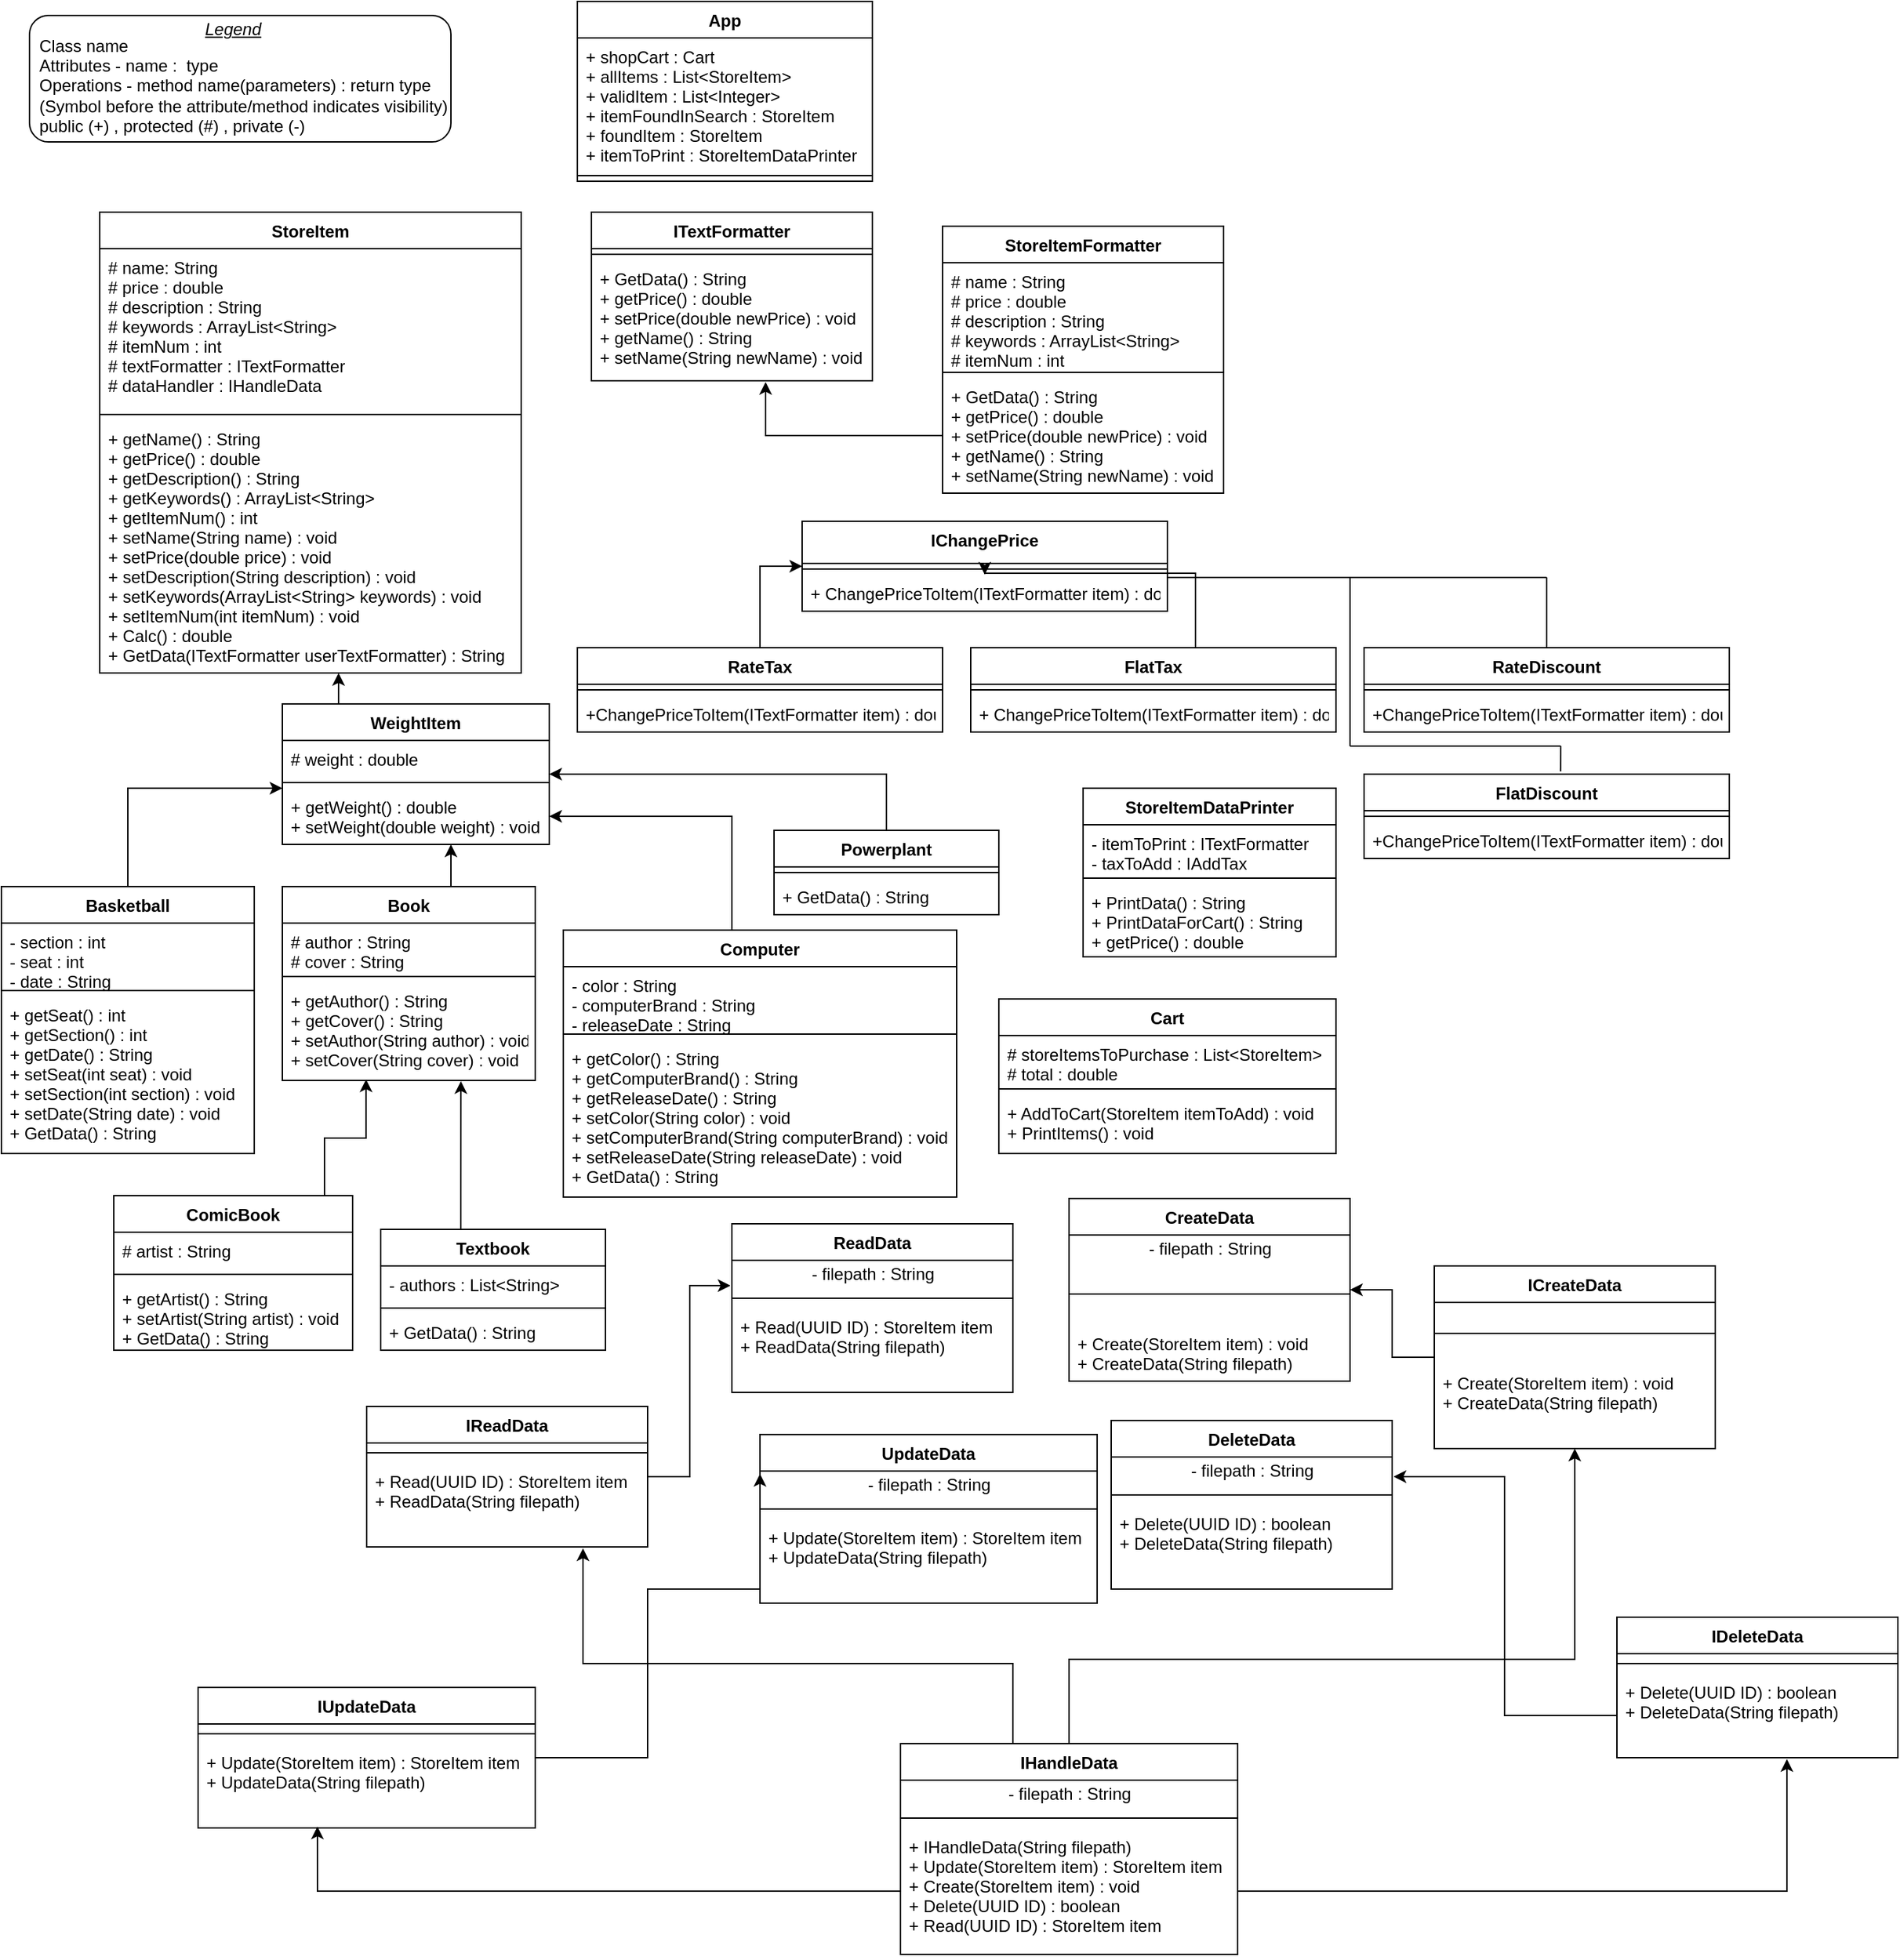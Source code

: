 <mxfile>
    <diagram id="C5RBs43oDa-KdzZeNtuy" name="Page-1">
        <mxGraphModel dx="546" dy="357" grid="1" gridSize="10" guides="1" tooltips="1" connect="1" arrows="1" fold="1" page="1" pageScale="1" pageWidth="1500" pageHeight="1500" math="0" shadow="0">
            <root>
                <mxCell id="WIyWlLk6GJQsqaUBKTNV-0"/>
                <mxCell id="WIyWlLk6GJQsqaUBKTNV-1" parent="WIyWlLk6GJQsqaUBKTNV-0"/>
                <mxCell id="McWUHRjocxMPljA4yQ9H-2" value="StoreItem" style="swimlane;fontStyle=1;align=center;verticalAlign=top;childLayout=stackLayout;horizontal=1;startSize=26;horizontalStack=0;resizeParent=1;resizeParentMax=0;resizeLast=0;collapsible=1;marginBottom=0;" parent="WIyWlLk6GJQsqaUBKTNV-1" vertex="1">
                    <mxGeometry x="80" y="160" width="300" height="328" as="geometry"/>
                </mxCell>
                <mxCell id="McWUHRjocxMPljA4yQ9H-3" value="# name: String&#10;# price : double&#10;# description : String&#10;# keywords : ArrayList&lt;String&gt;&#10;# itemNum : int&#10;# textFormatter : ITextFormatter&#10;# dataHandler : IHandleData&#10;" style="text;strokeColor=none;fillColor=none;align=left;verticalAlign=top;spacingLeft=4;spacingRight=4;overflow=hidden;rotatable=0;points=[[0,0.5],[1,0.5]];portConstraint=eastwest;" parent="McWUHRjocxMPljA4yQ9H-2" vertex="1">
                    <mxGeometry y="26" width="300" height="114" as="geometry"/>
                </mxCell>
                <mxCell id="McWUHRjocxMPljA4yQ9H-4" value="" style="line;strokeWidth=1;fillColor=none;align=left;verticalAlign=middle;spacingTop=-1;spacingLeft=3;spacingRight=3;rotatable=0;labelPosition=right;points=[];portConstraint=eastwest;" parent="McWUHRjocxMPljA4yQ9H-2" vertex="1">
                    <mxGeometry y="140" width="300" height="8" as="geometry"/>
                </mxCell>
                <mxCell id="McWUHRjocxMPljA4yQ9H-5" value="+ getName() : String&#10;+ getPrice() : double&#10;+ getDescription() : String&#10;+ getKeywords() : ArrayList&lt;String&gt;&#10;+ getItemNum() : int&#10;+ setName(String name) : void&#10;+ setPrice(double price) : void&#10;+ setDescription(String description) : void&#10;+ setKeywords(ArrayList&lt;String&gt; keywords) : void&#10;+ setItemNum(int itemNum) : void&#10;+ Calc() : double&#10;+ GetData(ITextFormatter userTextFormatter) : String" style="text;strokeColor=none;fillColor=none;align=left;verticalAlign=top;spacingLeft=4;spacingRight=4;overflow=hidden;rotatable=0;points=[[0,0.5],[1,0.5]];portConstraint=eastwest;" parent="McWUHRjocxMPljA4yQ9H-2" vertex="1">
                    <mxGeometry y="148" width="300" height="180" as="geometry"/>
                </mxCell>
                <mxCell id="McWUHRjocxMPljA4yQ9H-38" value="" style="edgeStyle=orthogonalEdgeStyle;rounded=0;orthogonalLoop=1;jettySize=auto;html=1;" parent="WIyWlLk6GJQsqaUBKTNV-1" source="McWUHRjocxMPljA4yQ9H-8" target="McWUHRjocxMPljA4yQ9H-33" edge="1">
                    <mxGeometry relative="1" as="geometry">
                        <Array as="points">
                            <mxPoint x="100" y="570"/>
                        </Array>
                    </mxGeometry>
                </mxCell>
                <mxCell id="McWUHRjocxMPljA4yQ9H-8" value="Basketball" style="swimlane;fontStyle=1;align=center;verticalAlign=top;childLayout=stackLayout;horizontal=1;startSize=26;horizontalStack=0;resizeParent=1;resizeParentMax=0;resizeLast=0;collapsible=1;marginBottom=0;" parent="WIyWlLk6GJQsqaUBKTNV-1" vertex="1">
                    <mxGeometry x="10" y="640" width="180" height="190" as="geometry"/>
                </mxCell>
                <mxCell id="McWUHRjocxMPljA4yQ9H-9" value="- section : int&#10;- seat : int&#10;- date : String" style="text;strokeColor=none;fillColor=none;align=left;verticalAlign=top;spacingLeft=4;spacingRight=4;overflow=hidden;rotatable=0;points=[[0,0.5],[1,0.5]];portConstraint=eastwest;" parent="McWUHRjocxMPljA4yQ9H-8" vertex="1">
                    <mxGeometry y="26" width="180" height="44" as="geometry"/>
                </mxCell>
                <mxCell id="McWUHRjocxMPljA4yQ9H-10" value="" style="line;strokeWidth=1;fillColor=none;align=left;verticalAlign=middle;spacingTop=-1;spacingLeft=3;spacingRight=3;rotatable=0;labelPosition=right;points=[];portConstraint=eastwest;" parent="McWUHRjocxMPljA4yQ9H-8" vertex="1">
                    <mxGeometry y="70" width="180" height="8" as="geometry"/>
                </mxCell>
                <mxCell id="McWUHRjocxMPljA4yQ9H-11" value="+ getSeat() : int&#10;+ getSection() : int&#10;+ getDate() : String&#10;+ setSeat(int seat) : void&#10;+ setSection(int section) : void&#10;+ setDate(String date) : void&#10;+ GetData() : String " style="text;strokeColor=none;fillColor=none;align=left;verticalAlign=top;spacingLeft=4;spacingRight=4;overflow=hidden;rotatable=0;points=[[0,0.5],[1,0.5]];portConstraint=eastwest;" parent="McWUHRjocxMPljA4yQ9H-8" vertex="1">
                    <mxGeometry y="78" width="180" height="112" as="geometry"/>
                </mxCell>
                <mxCell id="McWUHRjocxMPljA4yQ9H-39" value="" style="edgeStyle=orthogonalEdgeStyle;rounded=0;orthogonalLoop=1;jettySize=auto;html=1;" parent="WIyWlLk6GJQsqaUBKTNV-1" source="McWUHRjocxMPljA4yQ9H-13" target="McWUHRjocxMPljA4yQ9H-33" edge="1">
                    <mxGeometry relative="1" as="geometry">
                        <Array as="points">
                            <mxPoint x="330" y="630"/>
                            <mxPoint x="330" y="630"/>
                        </Array>
                    </mxGeometry>
                </mxCell>
                <mxCell id="McWUHRjocxMPljA4yQ9H-13" value="Book" style="swimlane;fontStyle=1;align=center;verticalAlign=top;childLayout=stackLayout;horizontal=1;startSize=26;horizontalStack=0;resizeParent=1;resizeParentMax=0;resizeLast=0;collapsible=1;marginBottom=0;" parent="WIyWlLk6GJQsqaUBKTNV-1" vertex="1">
                    <mxGeometry x="210" y="640" width="180" height="138" as="geometry"/>
                </mxCell>
                <mxCell id="McWUHRjocxMPljA4yQ9H-14" value="# author : String&#10;# cover : String&#10;" style="text;strokeColor=none;fillColor=none;align=left;verticalAlign=top;spacingLeft=4;spacingRight=4;overflow=hidden;rotatable=0;points=[[0,0.5],[1,0.5]];portConstraint=eastwest;" parent="McWUHRjocxMPljA4yQ9H-13" vertex="1">
                    <mxGeometry y="26" width="180" height="34" as="geometry"/>
                </mxCell>
                <mxCell id="McWUHRjocxMPljA4yQ9H-15" value="" style="line;strokeWidth=1;fillColor=none;align=left;verticalAlign=middle;spacingTop=-1;spacingLeft=3;spacingRight=3;rotatable=0;labelPosition=right;points=[];portConstraint=eastwest;" parent="McWUHRjocxMPljA4yQ9H-13" vertex="1">
                    <mxGeometry y="60" width="180" height="8" as="geometry"/>
                </mxCell>
                <mxCell id="McWUHRjocxMPljA4yQ9H-16" value="+ getAuthor() : String&#10;+ getCover() : String&#10;+ setAuthor(String author) : void&#10;+ setCover(String cover) : void" style="text;strokeColor=none;fillColor=none;align=left;verticalAlign=top;spacingLeft=4;spacingRight=4;overflow=hidden;rotatable=0;points=[[0,0.5],[1,0.5]];portConstraint=eastwest;" parent="McWUHRjocxMPljA4yQ9H-13" vertex="1">
                    <mxGeometry y="68" width="180" height="70" as="geometry"/>
                </mxCell>
                <mxCell id="McWUHRjocxMPljA4yQ9H-124" style="edgeStyle=orthogonalEdgeStyle;rounded=0;orthogonalLoop=1;jettySize=auto;html=1;entryX=1;entryY=0.5;entryDx=0;entryDy=0;" parent="WIyWlLk6GJQsqaUBKTNV-1" source="McWUHRjocxMPljA4yQ9H-18" target="McWUHRjocxMPljA4yQ9H-33" edge="1">
                    <mxGeometry relative="1" as="geometry">
                        <Array as="points">
                            <mxPoint x="530" y="590"/>
                        </Array>
                    </mxGeometry>
                </mxCell>
                <mxCell id="McWUHRjocxMPljA4yQ9H-18" value="Computer" style="swimlane;fontStyle=1;align=center;verticalAlign=top;childLayout=stackLayout;horizontal=1;startSize=26;horizontalStack=0;resizeParent=1;resizeParentMax=0;resizeLast=0;collapsible=1;marginBottom=0;" parent="WIyWlLk6GJQsqaUBKTNV-1" vertex="1">
                    <mxGeometry x="410" y="671" width="280" height="190" as="geometry"/>
                </mxCell>
                <mxCell id="McWUHRjocxMPljA4yQ9H-19" value="- color : String&#10;- computerBrand : String&#10;- releaseDate : String" style="text;strokeColor=none;fillColor=none;align=left;verticalAlign=top;spacingLeft=4;spacingRight=4;overflow=hidden;rotatable=0;points=[[0,0.5],[1,0.5]];portConstraint=eastwest;" parent="McWUHRjocxMPljA4yQ9H-18" vertex="1">
                    <mxGeometry y="26" width="280" height="44" as="geometry"/>
                </mxCell>
                <mxCell id="McWUHRjocxMPljA4yQ9H-20" value="" style="line;strokeWidth=1;fillColor=none;align=left;verticalAlign=middle;spacingTop=-1;spacingLeft=3;spacingRight=3;rotatable=0;labelPosition=right;points=[];portConstraint=eastwest;" parent="McWUHRjocxMPljA4yQ9H-18" vertex="1">
                    <mxGeometry y="70" width="280" height="8" as="geometry"/>
                </mxCell>
                <mxCell id="McWUHRjocxMPljA4yQ9H-21" value="+ getColor() : String&#10;+ getComputerBrand() : String&#10;+ getReleaseDate() : String&#10;+ setColor(String color) : void&#10;+ setComputerBrand(String computerBrand) : void&#10;+ setReleaseDate(String releaseDate) : void&#10;+ GetData() : String&#10;&#10;" style="text;strokeColor=none;fillColor=none;align=left;verticalAlign=top;spacingLeft=4;spacingRight=4;overflow=hidden;rotatable=0;points=[[0,0.5],[1,0.5]];portConstraint=eastwest;" parent="McWUHRjocxMPljA4yQ9H-18" vertex="1">
                    <mxGeometry y="78" width="280" height="112" as="geometry"/>
                </mxCell>
                <mxCell id="McWUHRjocxMPljA4yQ9H-125" style="edgeStyle=orthogonalEdgeStyle;rounded=0;orthogonalLoop=1;jettySize=auto;html=1;" parent="WIyWlLk6GJQsqaUBKTNV-1" source="McWUHRjocxMPljA4yQ9H-24" target="McWUHRjocxMPljA4yQ9H-31" edge="1">
                    <mxGeometry relative="1" as="geometry">
                        <Array as="points">
                            <mxPoint x="640" y="560"/>
                        </Array>
                    </mxGeometry>
                </mxCell>
                <mxCell id="McWUHRjocxMPljA4yQ9H-24" value="Powerplant" style="swimlane;fontStyle=1;align=center;verticalAlign=top;childLayout=stackLayout;horizontal=1;startSize=26;horizontalStack=0;resizeParent=1;resizeParentMax=0;resizeLast=0;collapsible=1;marginBottom=0;" parent="WIyWlLk6GJQsqaUBKTNV-1" vertex="1">
                    <mxGeometry x="560" y="600" width="160" height="60" as="geometry"/>
                </mxCell>
                <mxCell id="McWUHRjocxMPljA4yQ9H-26" value="" style="line;strokeWidth=1;fillColor=none;align=left;verticalAlign=middle;spacingTop=-1;spacingLeft=3;spacingRight=3;rotatable=0;labelPosition=right;points=[];portConstraint=eastwest;" parent="McWUHRjocxMPljA4yQ9H-24" vertex="1">
                    <mxGeometry y="26" width="160" height="8" as="geometry"/>
                </mxCell>
                <mxCell id="McWUHRjocxMPljA4yQ9H-27" value="+ GetData() : String" style="text;strokeColor=none;fillColor=none;align=left;verticalAlign=top;spacingLeft=4;spacingRight=4;overflow=hidden;rotatable=0;points=[[0,0.5],[1,0.5]];portConstraint=eastwest;" parent="McWUHRjocxMPljA4yQ9H-24" vertex="1">
                    <mxGeometry y="34" width="160" height="26" as="geometry"/>
                </mxCell>
                <mxCell id="McWUHRjocxMPljA4yQ9H-36" value="" style="edgeStyle=orthogonalEdgeStyle;rounded=0;orthogonalLoop=1;jettySize=auto;html=1;" parent="WIyWlLk6GJQsqaUBKTNV-1" source="McWUHRjocxMPljA4yQ9H-30" target="McWUHRjocxMPljA4yQ9H-5" edge="1">
                    <mxGeometry relative="1" as="geometry">
                        <Array as="points">
                            <mxPoint x="250" y="490"/>
                            <mxPoint x="250" y="490"/>
                        </Array>
                    </mxGeometry>
                </mxCell>
                <mxCell id="McWUHRjocxMPljA4yQ9H-30" value="WeightItem" style="swimlane;fontStyle=1;align=center;verticalAlign=top;childLayout=stackLayout;horizontal=1;startSize=26;horizontalStack=0;resizeParent=1;resizeParentMax=0;resizeLast=0;collapsible=1;marginBottom=0;" parent="WIyWlLk6GJQsqaUBKTNV-1" vertex="1">
                    <mxGeometry x="210" y="510" width="190" height="100" as="geometry"/>
                </mxCell>
                <mxCell id="McWUHRjocxMPljA4yQ9H-31" value="# weight : double" style="text;strokeColor=none;fillColor=none;align=left;verticalAlign=top;spacingLeft=4;spacingRight=4;overflow=hidden;rotatable=0;points=[[0,0.5],[1,0.5]];portConstraint=eastwest;" parent="McWUHRjocxMPljA4yQ9H-30" vertex="1">
                    <mxGeometry y="26" width="190" height="26" as="geometry"/>
                </mxCell>
                <mxCell id="McWUHRjocxMPljA4yQ9H-32" value="" style="line;strokeWidth=1;fillColor=none;align=left;verticalAlign=middle;spacingTop=-1;spacingLeft=3;spacingRight=3;rotatable=0;labelPosition=right;points=[];portConstraint=eastwest;" parent="McWUHRjocxMPljA4yQ9H-30" vertex="1">
                    <mxGeometry y="52" width="190" height="8" as="geometry"/>
                </mxCell>
                <mxCell id="McWUHRjocxMPljA4yQ9H-33" value="+ getWeight() : double&#10;+ setWeight(double weight) : void" style="text;strokeColor=none;fillColor=none;align=left;verticalAlign=top;spacingLeft=4;spacingRight=4;overflow=hidden;rotatable=0;points=[[0,0.5],[1,0.5]];portConstraint=eastwest;" parent="McWUHRjocxMPljA4yQ9H-30" vertex="1">
                    <mxGeometry y="60" width="190" height="40" as="geometry"/>
                </mxCell>
                <mxCell id="McWUHRjocxMPljA4yQ9H-135" style="edgeStyle=orthogonalEdgeStyle;rounded=0;orthogonalLoop=1;jettySize=auto;html=1;entryX=0.331;entryY=0.989;entryDx=0;entryDy=0;entryPerimeter=0;" parent="WIyWlLk6GJQsqaUBKTNV-1" source="McWUHRjocxMPljA4yQ9H-52" target="McWUHRjocxMPljA4yQ9H-16" edge="1">
                    <mxGeometry relative="1" as="geometry">
                        <Array as="points">
                            <mxPoint x="240" y="819"/>
                            <mxPoint x="270" y="819"/>
                        </Array>
                    </mxGeometry>
                </mxCell>
                <mxCell id="McWUHRjocxMPljA4yQ9H-52" value="ComicBook" style="swimlane;fontStyle=1;align=center;verticalAlign=top;childLayout=stackLayout;horizontal=1;startSize=26;horizontalStack=0;resizeParent=1;resizeParentMax=0;resizeLast=0;collapsible=1;marginBottom=0;" parent="WIyWlLk6GJQsqaUBKTNV-1" vertex="1">
                    <mxGeometry x="90" y="860" width="170" height="110" as="geometry"/>
                </mxCell>
                <mxCell id="McWUHRjocxMPljA4yQ9H-53" value="# artist : String" style="text;strokeColor=none;fillColor=none;align=left;verticalAlign=top;spacingLeft=4;spacingRight=4;overflow=hidden;rotatable=0;points=[[0,0.5],[1,0.5]];portConstraint=eastwest;" parent="McWUHRjocxMPljA4yQ9H-52" vertex="1">
                    <mxGeometry y="26" width="170" height="26" as="geometry"/>
                </mxCell>
                <mxCell id="McWUHRjocxMPljA4yQ9H-54" value="" style="line;strokeWidth=1;fillColor=none;align=left;verticalAlign=middle;spacingTop=-1;spacingLeft=3;spacingRight=3;rotatable=0;labelPosition=right;points=[];portConstraint=eastwest;" parent="McWUHRjocxMPljA4yQ9H-52" vertex="1">
                    <mxGeometry y="52" width="170" height="8" as="geometry"/>
                </mxCell>
                <mxCell id="McWUHRjocxMPljA4yQ9H-55" value="+ getArtist() : String&#10;+ setArtist(String artist) : void&#10;+ GetData() : String" style="text;strokeColor=none;fillColor=none;align=left;verticalAlign=top;spacingLeft=4;spacingRight=4;overflow=hidden;rotatable=0;points=[[0,0.5],[1,0.5]];portConstraint=eastwest;" parent="McWUHRjocxMPljA4yQ9H-52" vertex="1">
                    <mxGeometry y="60" width="170" height="50" as="geometry"/>
                </mxCell>
                <mxCell id="McWUHRjocxMPljA4yQ9H-134" style="edgeStyle=orthogonalEdgeStyle;rounded=0;orthogonalLoop=1;jettySize=auto;html=1;entryX=0.706;entryY=1.007;entryDx=0;entryDy=0;entryPerimeter=0;" parent="WIyWlLk6GJQsqaUBKTNV-1" source="McWUHRjocxMPljA4yQ9H-58" target="McWUHRjocxMPljA4yQ9H-16" edge="1">
                    <mxGeometry relative="1" as="geometry">
                        <Array as="points">
                            <mxPoint x="337" y="860"/>
                            <mxPoint x="337" y="860"/>
                        </Array>
                    </mxGeometry>
                </mxCell>
                <mxCell id="McWUHRjocxMPljA4yQ9H-58" value="Textbook&#10;" style="swimlane;fontStyle=1;align=center;verticalAlign=top;childLayout=stackLayout;horizontal=1;startSize=26;horizontalStack=0;resizeParent=1;resizeParentMax=0;resizeLast=0;collapsible=1;marginBottom=0;" parent="WIyWlLk6GJQsqaUBKTNV-1" vertex="1">
                    <mxGeometry x="280" y="884" width="160" height="86" as="geometry"/>
                </mxCell>
                <mxCell id="McWUHRjocxMPljA4yQ9H-59" value="- authors : List&lt;String&gt;" style="text;strokeColor=none;fillColor=none;align=left;verticalAlign=top;spacingLeft=4;spacingRight=4;overflow=hidden;rotatable=0;points=[[0,0.5],[1,0.5]];portConstraint=eastwest;" parent="McWUHRjocxMPljA4yQ9H-58" vertex="1">
                    <mxGeometry y="26" width="160" height="26" as="geometry"/>
                </mxCell>
                <mxCell id="McWUHRjocxMPljA4yQ9H-60" value="" style="line;strokeWidth=1;fillColor=none;align=left;verticalAlign=middle;spacingTop=-1;spacingLeft=3;spacingRight=3;rotatable=0;labelPosition=right;points=[];portConstraint=eastwest;" parent="McWUHRjocxMPljA4yQ9H-58" vertex="1">
                    <mxGeometry y="52" width="160" height="8" as="geometry"/>
                </mxCell>
                <mxCell id="McWUHRjocxMPljA4yQ9H-61" value="+ GetData() : String" style="text;strokeColor=none;fillColor=none;align=left;verticalAlign=top;spacingLeft=4;spacingRight=4;overflow=hidden;rotatable=0;points=[[0,0.5],[1,0.5]];portConstraint=eastwest;" parent="McWUHRjocxMPljA4yQ9H-58" vertex="1">
                    <mxGeometry y="60" width="160" height="26" as="geometry"/>
                </mxCell>
                <mxCell id="McWUHRjocxMPljA4yQ9H-84" value="ITextFormatter" style="swimlane;fontStyle=1;align=center;verticalAlign=top;childLayout=stackLayout;horizontal=1;startSize=26;horizontalStack=0;resizeParent=1;resizeParentMax=0;resizeLast=0;collapsible=1;marginBottom=0;" parent="WIyWlLk6GJQsqaUBKTNV-1" vertex="1">
                    <mxGeometry x="430" y="160" width="200" height="120" as="geometry"/>
                </mxCell>
                <mxCell id="McWUHRjocxMPljA4yQ9H-86" value="" style="line;strokeWidth=1;fillColor=none;align=left;verticalAlign=middle;spacingTop=-1;spacingLeft=3;spacingRight=3;rotatable=0;labelPosition=right;points=[];portConstraint=eastwest;" parent="McWUHRjocxMPljA4yQ9H-84" vertex="1">
                    <mxGeometry y="26" width="200" height="8" as="geometry"/>
                </mxCell>
                <mxCell id="McWUHRjocxMPljA4yQ9H-87" value="+ GetData() : String&#10;+ getPrice() : double&#10;+ setPrice(double newPrice) : void&#10;+ getName() : String&#10;+ setName(String newName) : void" style="text;strokeColor=none;fillColor=none;align=left;verticalAlign=top;spacingLeft=4;spacingRight=4;overflow=hidden;rotatable=0;points=[[0,0.5],[1,0.5]];portConstraint=eastwest;" parent="McWUHRjocxMPljA4yQ9H-84" vertex="1">
                    <mxGeometry y="34" width="200" height="86" as="geometry"/>
                </mxCell>
                <mxCell id="McWUHRjocxMPljA4yQ9H-92" value="IChangePrice&#10;" style="swimlane;fontStyle=1;align=center;verticalAlign=top;childLayout=stackLayout;horizontal=1;startSize=30;horizontalStack=0;resizeParent=1;resizeParentMax=0;resizeLast=0;collapsible=1;marginBottom=0;" parent="WIyWlLk6GJQsqaUBKTNV-1" vertex="1">
                    <mxGeometry x="580" y="380" width="260" height="64" as="geometry"/>
                </mxCell>
                <mxCell id="McWUHRjocxMPljA4yQ9H-94" value="" style="line;strokeWidth=1;fillColor=none;align=left;verticalAlign=middle;spacingTop=-1;spacingLeft=3;spacingRight=3;rotatable=0;labelPosition=right;points=[];portConstraint=eastwest;" parent="McWUHRjocxMPljA4yQ9H-92" vertex="1">
                    <mxGeometry y="30" width="260" height="8" as="geometry"/>
                </mxCell>
                <mxCell id="McWUHRjocxMPljA4yQ9H-95" value="+ ChangePriceToItem(ITextFormatter item) : double" style="text;strokeColor=none;fillColor=none;align=left;verticalAlign=top;spacingLeft=4;spacingRight=4;overflow=hidden;rotatable=0;points=[[0,0.5],[1,0.5]];portConstraint=eastwest;" parent="McWUHRjocxMPljA4yQ9H-92" vertex="1">
                    <mxGeometry y="38" width="260" height="26" as="geometry"/>
                </mxCell>
                <mxCell id="dB6GU7RmcvogMoRNWwB8-2" style="edgeStyle=orthogonalEdgeStyle;rounded=0;orthogonalLoop=1;jettySize=auto;html=1;entryX=0;entryY=0.5;entryDx=0;entryDy=0;" parent="WIyWlLk6GJQsqaUBKTNV-1" source="McWUHRjocxMPljA4yQ9H-100" target="McWUHRjocxMPljA4yQ9H-92" edge="1">
                    <mxGeometry relative="1" as="geometry"/>
                </mxCell>
                <mxCell id="McWUHRjocxMPljA4yQ9H-100" value="RateTax" style="swimlane;fontStyle=1;align=center;verticalAlign=top;childLayout=stackLayout;horizontal=1;startSize=26;horizontalStack=0;resizeParent=1;resizeParentMax=0;resizeLast=0;collapsible=1;marginBottom=0;" parent="WIyWlLk6GJQsqaUBKTNV-1" vertex="1">
                    <mxGeometry x="420" y="470" width="260" height="60" as="geometry"/>
                </mxCell>
                <mxCell id="McWUHRjocxMPljA4yQ9H-102" value="" style="line;strokeWidth=1;fillColor=none;align=left;verticalAlign=middle;spacingTop=-1;spacingLeft=3;spacingRight=3;rotatable=0;labelPosition=right;points=[];portConstraint=eastwest;" parent="McWUHRjocxMPljA4yQ9H-100" vertex="1">
                    <mxGeometry y="26" width="260" height="8" as="geometry"/>
                </mxCell>
                <mxCell id="McWUHRjocxMPljA4yQ9H-103" value="+ChangePriceToItem(ITextFormatter item) : double" style="text;strokeColor=none;fillColor=none;align=left;verticalAlign=top;spacingLeft=4;spacingRight=4;overflow=hidden;rotatable=0;points=[[0,0.5],[1,0.5]];portConstraint=eastwest;" parent="McWUHRjocxMPljA4yQ9H-100" vertex="1">
                    <mxGeometry y="34" width="260" height="26" as="geometry"/>
                </mxCell>
                <mxCell id="McWUHRjocxMPljA4yQ9H-131" value="" style="edgeStyle=orthogonalEdgeStyle;rounded=0;orthogonalLoop=1;jettySize=auto;html=1;" parent="WIyWlLk6GJQsqaUBKTNV-1" source="McWUHRjocxMPljA4yQ9H-106" target="McWUHRjocxMPljA4yQ9H-95" edge="1">
                    <mxGeometry relative="1" as="geometry">
                        <Array as="points">
                            <mxPoint x="860" y="417"/>
                        </Array>
                    </mxGeometry>
                </mxCell>
                <mxCell id="McWUHRjocxMPljA4yQ9H-106" value="FlatTax" style="swimlane;fontStyle=1;align=center;verticalAlign=top;childLayout=stackLayout;horizontal=1;startSize=26;horizontalStack=0;resizeParent=1;resizeParentMax=0;resizeLast=0;collapsible=1;marginBottom=0;" parent="WIyWlLk6GJQsqaUBKTNV-1" vertex="1">
                    <mxGeometry x="700" y="470" width="260" height="60" as="geometry"/>
                </mxCell>
                <mxCell id="McWUHRjocxMPljA4yQ9H-108" value="" style="line;strokeWidth=1;fillColor=none;align=left;verticalAlign=middle;spacingTop=-1;spacingLeft=3;spacingRight=3;rotatable=0;labelPosition=right;points=[];portConstraint=eastwest;" parent="McWUHRjocxMPljA4yQ9H-106" vertex="1">
                    <mxGeometry y="26" width="260" height="8" as="geometry"/>
                </mxCell>
                <mxCell id="McWUHRjocxMPljA4yQ9H-109" value="+ ChangePriceToItem(ITextFormatter item) : double" style="text;strokeColor=none;fillColor=none;align=left;verticalAlign=top;spacingLeft=4;spacingRight=4;overflow=hidden;rotatable=0;points=[[0,0.5],[1,0.5]];portConstraint=eastwest;" parent="McWUHRjocxMPljA4yQ9H-106" vertex="1">
                    <mxGeometry y="34" width="260" height="26" as="geometry"/>
                </mxCell>
                <mxCell id="McWUHRjocxMPljA4yQ9H-120" value="App" style="swimlane;fontStyle=1;align=center;verticalAlign=top;childLayout=stackLayout;horizontal=1;startSize=26;horizontalStack=0;resizeParent=1;resizeParentMax=0;resizeLast=0;collapsible=1;marginBottom=0;" parent="WIyWlLk6GJQsqaUBKTNV-1" vertex="1">
                    <mxGeometry x="420" y="10" width="210" height="128" as="geometry"/>
                </mxCell>
                <mxCell id="McWUHRjocxMPljA4yQ9H-121" value="+ shopCart : Cart&#10;+ allItems : List&lt;StoreItem&gt;&#10;+ validItem : List&lt;Integer&gt;&#10;+ itemFoundInSearch : StoreItem&#10;+ foundItem : StoreItem&#10;+ itemToPrint : StoreItemDataPrinter" style="text;strokeColor=none;fillColor=none;align=left;verticalAlign=top;spacingLeft=4;spacingRight=4;overflow=hidden;rotatable=0;points=[[0,0.5],[1,0.5]];portConstraint=eastwest;" parent="McWUHRjocxMPljA4yQ9H-120" vertex="1">
                    <mxGeometry y="26" width="210" height="94" as="geometry"/>
                </mxCell>
                <mxCell id="McWUHRjocxMPljA4yQ9H-122" value="" style="line;strokeWidth=1;fillColor=none;align=left;verticalAlign=middle;spacingTop=-1;spacingLeft=3;spacingRight=3;rotatable=0;labelPosition=right;points=[];portConstraint=eastwest;" parent="McWUHRjocxMPljA4yQ9H-120" vertex="1">
                    <mxGeometry y="120" width="210" height="8" as="geometry"/>
                </mxCell>
                <mxCell id="McWUHRjocxMPljA4yQ9H-126" value="StoreItemDataPrinter" style="swimlane;fontStyle=1;align=center;verticalAlign=top;childLayout=stackLayout;horizontal=1;startSize=26;horizontalStack=0;resizeParent=1;resizeParentMax=0;resizeLast=0;collapsible=1;marginBottom=0;" parent="WIyWlLk6GJQsqaUBKTNV-1" vertex="1">
                    <mxGeometry x="780" y="570" width="180" height="120" as="geometry"/>
                </mxCell>
                <mxCell id="McWUHRjocxMPljA4yQ9H-127" value="- itemToPrint : ITextFormatter&#10;- taxToAdd : IAddTax" style="text;strokeColor=none;fillColor=none;align=left;verticalAlign=top;spacingLeft=4;spacingRight=4;overflow=hidden;rotatable=0;points=[[0,0.5],[1,0.5]];portConstraint=eastwest;" parent="McWUHRjocxMPljA4yQ9H-126" vertex="1">
                    <mxGeometry y="26" width="180" height="34" as="geometry"/>
                </mxCell>
                <mxCell id="McWUHRjocxMPljA4yQ9H-128" value="" style="line;strokeWidth=1;fillColor=none;align=left;verticalAlign=middle;spacingTop=-1;spacingLeft=3;spacingRight=3;rotatable=0;labelPosition=right;points=[];portConstraint=eastwest;" parent="McWUHRjocxMPljA4yQ9H-126" vertex="1">
                    <mxGeometry y="60" width="180" height="8" as="geometry"/>
                </mxCell>
                <mxCell id="McWUHRjocxMPljA4yQ9H-129" value="+ PrintData() : String&#10;+ PrintDataForCart() : String&#10;+ getPrice() : double" style="text;strokeColor=none;fillColor=none;align=left;verticalAlign=top;spacingLeft=4;spacingRight=4;overflow=hidden;rotatable=0;points=[[0,0.5],[1,0.5]];portConstraint=eastwest;" parent="McWUHRjocxMPljA4yQ9H-126" vertex="1">
                    <mxGeometry y="68" width="180" height="52" as="geometry"/>
                </mxCell>
                <mxCell id="McWUHRjocxMPljA4yQ9H-136" value="Cart" style="swimlane;fontStyle=1;align=center;verticalAlign=top;childLayout=stackLayout;horizontal=1;startSize=26;horizontalStack=0;resizeParent=1;resizeParentMax=0;resizeLast=0;collapsible=1;marginBottom=0;" parent="WIyWlLk6GJQsqaUBKTNV-1" vertex="1">
                    <mxGeometry x="720" y="720" width="240" height="110" as="geometry"/>
                </mxCell>
                <mxCell id="McWUHRjocxMPljA4yQ9H-137" value="# storeItemsToPurchase : List&lt;StoreItem&gt;&#10;# total : double" style="text;strokeColor=none;fillColor=none;align=left;verticalAlign=top;spacingLeft=4;spacingRight=4;overflow=hidden;rotatable=0;points=[[0,0.5],[1,0.5]];portConstraint=eastwest;" parent="McWUHRjocxMPljA4yQ9H-136" vertex="1">
                    <mxGeometry y="26" width="240" height="34" as="geometry"/>
                </mxCell>
                <mxCell id="McWUHRjocxMPljA4yQ9H-138" value="" style="line;strokeWidth=1;fillColor=none;align=left;verticalAlign=middle;spacingTop=-1;spacingLeft=3;spacingRight=3;rotatable=0;labelPosition=right;points=[];portConstraint=eastwest;" parent="McWUHRjocxMPljA4yQ9H-136" vertex="1">
                    <mxGeometry y="60" width="240" height="8" as="geometry"/>
                </mxCell>
                <mxCell id="McWUHRjocxMPljA4yQ9H-139" value="+ AddToCart(StoreItem itemToAdd) : void&#10;+ PrintItems() : void" style="text;strokeColor=none;fillColor=none;align=left;verticalAlign=top;spacingLeft=4;spacingRight=4;overflow=hidden;rotatable=0;points=[[0,0.5],[1,0.5]];portConstraint=eastwest;" parent="McWUHRjocxMPljA4yQ9H-136" vertex="1">
                    <mxGeometry y="68" width="240" height="42" as="geometry"/>
                </mxCell>
                <mxCell id="rfEXJWrHKDUlgpVD4WG_-1" value="" style="rounded=1;whiteSpace=wrap;html=1;align=center;" parent="WIyWlLk6GJQsqaUBKTNV-1" vertex="1">
                    <mxGeometry x="30" y="20" width="300" height="90" as="geometry"/>
                </mxCell>
                <mxCell id="rfEXJWrHKDUlgpVD4WG_-2" value="&lt;i&gt;&lt;u&gt;Legend&lt;/u&gt;&lt;/i&gt;" style="text;html=1;strokeColor=none;fillColor=none;align=center;verticalAlign=middle;whiteSpace=wrap;rounded=0;" parent="WIyWlLk6GJQsqaUBKTNV-1" vertex="1">
                    <mxGeometry x="155" y="20" width="40" height="20" as="geometry"/>
                </mxCell>
                <mxCell id="rfEXJWrHKDUlgpVD4WG_-7" value="Class name&lt;br&gt;Attributes - name :&amp;nbsp; type&lt;br&gt;Operations - method name(parameters) : return type&lt;br&gt;(Symbol before the attribute/method indicates visibility)&lt;br&gt;public (+) , protected (#) , private (-)" style="text;html=1;strokeColor=none;fillColor=none;align=left;verticalAlign=middle;whiteSpace=wrap;rounded=0;" parent="WIyWlLk6GJQsqaUBKTNV-1" vertex="1">
                    <mxGeometry x="35" y="50" width="295" height="40" as="geometry"/>
                </mxCell>
                <mxCell id="rfEXJWrHKDUlgpVD4WG_-9" style="edgeStyle=orthogonalEdgeStyle;rounded=0;orthogonalLoop=1;jettySize=auto;html=1;exitX=0.5;exitY=1;exitDx=0;exitDy=0;" parent="WIyWlLk6GJQsqaUBKTNV-1" source="rfEXJWrHKDUlgpVD4WG_-7" target="rfEXJWrHKDUlgpVD4WG_-7" edge="1">
                    <mxGeometry relative="1" as="geometry"/>
                </mxCell>
                <mxCell id="dB6GU7RmcvogMoRNWwB8-3" value="StoreItemFormatter" style="swimlane;fontStyle=1;align=center;verticalAlign=top;childLayout=stackLayout;horizontal=1;startSize=26;horizontalStack=0;resizeParent=1;resizeParentMax=0;resizeLast=0;collapsible=1;marginBottom=0;" parent="WIyWlLk6GJQsqaUBKTNV-1" vertex="1">
                    <mxGeometry x="680" y="170" width="200" height="190" as="geometry"/>
                </mxCell>
                <mxCell id="dB6GU7RmcvogMoRNWwB8-4" value="# name : String&#10;# price : double&#10;# description : String&#10;# keywords : ArrayList&lt;String&gt;&#10;# itemNum : int&#10;" style="text;strokeColor=none;fillColor=none;align=left;verticalAlign=top;spacingLeft=4;spacingRight=4;overflow=hidden;rotatable=0;points=[[0,0.5],[1,0.5]];portConstraint=eastwest;" parent="dB6GU7RmcvogMoRNWwB8-3" vertex="1">
                    <mxGeometry y="26" width="200" height="74" as="geometry"/>
                </mxCell>
                <mxCell id="dB6GU7RmcvogMoRNWwB8-5" value="" style="line;strokeWidth=1;fillColor=none;align=left;verticalAlign=middle;spacingTop=-1;spacingLeft=3;spacingRight=3;rotatable=0;labelPosition=right;points=[];portConstraint=eastwest;" parent="dB6GU7RmcvogMoRNWwB8-3" vertex="1">
                    <mxGeometry y="100" width="200" height="8" as="geometry"/>
                </mxCell>
                <mxCell id="dB6GU7RmcvogMoRNWwB8-6" value="+ GetData() : String&#10;+ getPrice() : double&#10;+ setPrice(double newPrice) : void&#10;+ getName() : String&#10;+ setName(String newName) : void" style="text;strokeColor=none;fillColor=none;align=left;verticalAlign=top;spacingLeft=4;spacingRight=4;overflow=hidden;rotatable=0;points=[[0,0.5],[1,0.5]];portConstraint=eastwest;" parent="dB6GU7RmcvogMoRNWwB8-3" vertex="1">
                    <mxGeometry y="108" width="200" height="82" as="geometry"/>
                </mxCell>
                <mxCell id="beSvjuWGXrX70G5LEl2P-1" style="edgeStyle=orthogonalEdgeStyle;rounded=0;orthogonalLoop=1;jettySize=auto;html=1;entryX=0.62;entryY=1.01;entryDx=0;entryDy=0;entryPerimeter=0;" parent="WIyWlLk6GJQsqaUBKTNV-1" source="dB6GU7RmcvogMoRNWwB8-6" target="McWUHRjocxMPljA4yQ9H-87" edge="1">
                    <mxGeometry relative="1" as="geometry"/>
                </mxCell>
                <mxCell id="0" value="CreateData" style="swimlane;fontStyle=1;align=center;verticalAlign=top;childLayout=stackLayout;horizontal=1;startSize=26;horizontalStack=0;resizeParent=1;resizeParentMax=0;resizeLast=0;collapsible=1;marginBottom=0;" parent="WIyWlLk6GJQsqaUBKTNV-1" vertex="1">
                    <mxGeometry x="770" y="862" width="200" height="130" as="geometry"/>
                </mxCell>
                <mxCell id="4" value="- filepath : String" style="text;html=1;align=center;verticalAlign=middle;resizable=0;points=[];autosize=1;strokeColor=none;" parent="0" vertex="1">
                    <mxGeometry y="26" width="200" height="20" as="geometry"/>
                </mxCell>
                <mxCell id="2" value="" style="line;strokeWidth=1;fillColor=none;align=left;verticalAlign=middle;spacingTop=-1;spacingLeft=3;spacingRight=3;rotatable=0;labelPosition=right;points=[];portConstraint=eastwest;" parent="0" vertex="1">
                    <mxGeometry y="46" width="200" height="44" as="geometry"/>
                </mxCell>
                <mxCell id="3" value="+ Create(StoreItem item) : void&#10;+ CreateData(String filepath)" style="text;strokeColor=none;fillColor=none;align=left;verticalAlign=top;spacingLeft=4;spacingRight=4;overflow=hidden;rotatable=0;points=[[0,0.5],[1,0.5]];portConstraint=eastwest;" parent="0" vertex="1">
                    <mxGeometry y="90" width="200" height="40" as="geometry"/>
                </mxCell>
                <mxCell id="5" value="ReadData" style="swimlane;fontStyle=1;align=center;verticalAlign=top;childLayout=stackLayout;horizontal=1;startSize=26;horizontalStack=0;resizeParent=1;resizeParentMax=0;resizeLast=0;collapsible=1;marginBottom=0;" parent="WIyWlLk6GJQsqaUBKTNV-1" vertex="1">
                    <mxGeometry x="530" y="880" width="200" height="120" as="geometry"/>
                </mxCell>
                <mxCell id="11" value="- filepath : String" style="text;html=1;align=center;verticalAlign=middle;resizable=0;points=[];autosize=1;strokeColor=none;" parent="5" vertex="1">
                    <mxGeometry y="26" width="200" height="20" as="geometry"/>
                </mxCell>
                <mxCell id="6" value="" style="line;strokeWidth=1;fillColor=none;align=left;verticalAlign=middle;spacingTop=-1;spacingLeft=3;spacingRight=3;rotatable=0;labelPosition=right;points=[];portConstraint=eastwest;" parent="5" vertex="1">
                    <mxGeometry y="46" width="200" height="14" as="geometry"/>
                </mxCell>
                <mxCell id="7" value="+ Read(UUID ID) : StoreItem item&#10;+ ReadData(String filepath)" style="text;strokeColor=none;fillColor=none;align=left;verticalAlign=top;spacingLeft=4;spacingRight=4;overflow=hidden;rotatable=0;points=[[0,0.5],[1,0.5]];portConstraint=eastwest;" parent="5" vertex="1">
                    <mxGeometry y="60" width="200" height="60" as="geometry"/>
                </mxCell>
                <mxCell id="12" value="UpdateData" style="swimlane;fontStyle=1;align=center;verticalAlign=top;childLayout=stackLayout;horizontal=1;startSize=26;horizontalStack=0;resizeParent=1;resizeParentMax=0;resizeLast=0;collapsible=1;marginBottom=0;" parent="WIyWlLk6GJQsqaUBKTNV-1" vertex="1">
                    <mxGeometry x="550" y="1030" width="240" height="120" as="geometry"/>
                </mxCell>
                <mxCell id="13" value="- filepath : String" style="text;html=1;align=center;verticalAlign=middle;resizable=0;points=[];autosize=1;strokeColor=none;" parent="12" vertex="1">
                    <mxGeometry y="26" width="240" height="20" as="geometry"/>
                </mxCell>
                <mxCell id="14" value="" style="line;strokeWidth=1;fillColor=none;align=left;verticalAlign=middle;spacingTop=-1;spacingLeft=3;spacingRight=3;rotatable=0;labelPosition=right;points=[];portConstraint=eastwest;" parent="12" vertex="1">
                    <mxGeometry y="46" width="240" height="14" as="geometry"/>
                </mxCell>
                <mxCell id="15" value="+ Update(StoreItem item) : StoreItem item&#10;+ UpdateData(String filepath)" style="text;strokeColor=none;fillColor=none;align=left;verticalAlign=top;spacingLeft=4;spacingRight=4;overflow=hidden;rotatable=0;points=[[0,0.5],[1,0.5]];portConstraint=eastwest;" parent="12" vertex="1">
                    <mxGeometry y="60" width="240" height="60" as="geometry"/>
                </mxCell>
                <mxCell id="17" value="DeleteData" style="swimlane;fontStyle=1;align=center;verticalAlign=top;childLayout=stackLayout;horizontal=1;startSize=26;horizontalStack=0;resizeParent=1;resizeParentMax=0;resizeLast=0;collapsible=1;marginBottom=0;" parent="WIyWlLk6GJQsqaUBKTNV-1" vertex="1">
                    <mxGeometry x="800" y="1020" width="200" height="120" as="geometry"/>
                </mxCell>
                <mxCell id="18" value="- filepath : String" style="text;html=1;align=center;verticalAlign=middle;resizable=0;points=[];autosize=1;strokeColor=none;" parent="17" vertex="1">
                    <mxGeometry y="26" width="200" height="20" as="geometry"/>
                </mxCell>
                <mxCell id="19" value="" style="line;strokeWidth=1;fillColor=none;align=left;verticalAlign=middle;spacingTop=-1;spacingLeft=3;spacingRight=3;rotatable=0;labelPosition=right;points=[];portConstraint=eastwest;" parent="17" vertex="1">
                    <mxGeometry y="46" width="200" height="14" as="geometry"/>
                </mxCell>
                <mxCell id="20" value="+ Delete(UUID ID) : boolean&#10;+ DeleteData(String filepath)" style="text;strokeColor=none;fillColor=none;align=left;verticalAlign=top;spacingLeft=4;spacingRight=4;overflow=hidden;rotatable=0;points=[[0,0.5],[1,0.5]];portConstraint=eastwest;" parent="17" vertex="1">
                    <mxGeometry y="60" width="200" height="60" as="geometry"/>
                </mxCell>
                <mxCell id="25" style="edgeStyle=orthogonalEdgeStyle;rounded=0;orthogonalLoop=1;jettySize=auto;html=1;entryX=-0.005;entryY=0.9;entryDx=0;entryDy=0;entryPerimeter=0;" parent="WIyWlLk6GJQsqaUBKTNV-1" source="21" target="11" edge="1">
                    <mxGeometry relative="1" as="geometry"/>
                </mxCell>
                <mxCell id="21" value="IReadData" style="swimlane;fontStyle=1;align=center;verticalAlign=top;childLayout=stackLayout;horizontal=1;startSize=26;horizontalStack=0;resizeParent=1;resizeParentMax=0;resizeLast=0;collapsible=1;marginBottom=0;" parent="WIyWlLk6GJQsqaUBKTNV-1" vertex="1">
                    <mxGeometry x="270" y="1010" width="200" height="100" as="geometry"/>
                </mxCell>
                <mxCell id="23" value="" style="line;strokeWidth=1;fillColor=none;align=left;verticalAlign=middle;spacingTop=-1;spacingLeft=3;spacingRight=3;rotatable=0;labelPosition=right;points=[];portConstraint=eastwest;" parent="21" vertex="1">
                    <mxGeometry y="26" width="200" height="14" as="geometry"/>
                </mxCell>
                <mxCell id="24" value="+ Read(UUID ID) : StoreItem item&#10;+ ReadData(String filepath)" style="text;strokeColor=none;fillColor=none;align=left;verticalAlign=top;spacingLeft=4;spacingRight=4;overflow=hidden;rotatable=0;points=[[0,0.5],[1,0.5]];portConstraint=eastwest;" parent="21" vertex="1">
                    <mxGeometry y="40" width="200" height="60" as="geometry"/>
                </mxCell>
                <mxCell id="34" style="edgeStyle=orthogonalEdgeStyle;rounded=0;orthogonalLoop=1;jettySize=auto;html=1;entryX=0;entryY=0.1;entryDx=0;entryDy=0;entryPerimeter=0;" parent="WIyWlLk6GJQsqaUBKTNV-1" source="30" target="13" edge="1">
                    <mxGeometry relative="1" as="geometry">
                        <Array as="points">
                            <mxPoint x="470" y="1260"/>
                            <mxPoint x="470" y="1140"/>
                            <mxPoint x="550" y="1140"/>
                        </Array>
                    </mxGeometry>
                </mxCell>
                <mxCell id="30" value="IUpdateData" style="swimlane;fontStyle=1;align=center;verticalAlign=top;childLayout=stackLayout;horizontal=1;startSize=26;horizontalStack=0;resizeParent=1;resizeParentMax=0;resizeLast=0;collapsible=1;marginBottom=0;" parent="WIyWlLk6GJQsqaUBKTNV-1" vertex="1">
                    <mxGeometry x="150" y="1210" width="240" height="100" as="geometry"/>
                </mxCell>
                <mxCell id="32" value="" style="line;strokeWidth=1;fillColor=none;align=left;verticalAlign=middle;spacingTop=-1;spacingLeft=3;spacingRight=3;rotatable=0;labelPosition=right;points=[];portConstraint=eastwest;" parent="30" vertex="1">
                    <mxGeometry y="26" width="240" height="14" as="geometry"/>
                </mxCell>
                <mxCell id="33" value="+ Update(StoreItem item) : StoreItem item&#10;+ UpdateData(String filepath)" style="text;strokeColor=none;fillColor=none;align=left;verticalAlign=top;spacingLeft=4;spacingRight=4;overflow=hidden;rotatable=0;points=[[0,0.5],[1,0.5]];portConstraint=eastwest;" parent="30" vertex="1">
                    <mxGeometry y="40" width="240" height="60" as="geometry"/>
                </mxCell>
                <mxCell id="35" value="IDeleteData" style="swimlane;fontStyle=1;align=center;verticalAlign=top;childLayout=stackLayout;horizontal=1;startSize=26;horizontalStack=0;resizeParent=1;resizeParentMax=0;resizeLast=0;collapsible=1;marginBottom=0;" parent="WIyWlLk6GJQsqaUBKTNV-1" vertex="1">
                    <mxGeometry x="1160" y="1160" width="200" height="100" as="geometry"/>
                </mxCell>
                <mxCell id="37" value="" style="line;strokeWidth=1;fillColor=none;align=left;verticalAlign=middle;spacingTop=-1;spacingLeft=3;spacingRight=3;rotatable=0;labelPosition=right;points=[];portConstraint=eastwest;" parent="35" vertex="1">
                    <mxGeometry y="26" width="200" height="14" as="geometry"/>
                </mxCell>
                <mxCell id="38" value="+ Delete(UUID ID) : boolean&#10;+ DeleteData(String filepath)" style="text;strokeColor=none;fillColor=none;align=left;verticalAlign=top;spacingLeft=4;spacingRight=4;overflow=hidden;rotatable=0;points=[[0,0.5],[1,0.5]];portConstraint=eastwest;" parent="35" vertex="1">
                    <mxGeometry y="40" width="200" height="60" as="geometry"/>
                </mxCell>
                <mxCell id="39" style="edgeStyle=orthogonalEdgeStyle;rounded=0;orthogonalLoop=1;jettySize=auto;html=1;entryX=1.005;entryY=0.7;entryDx=0;entryDy=0;entryPerimeter=0;" parent="WIyWlLk6GJQsqaUBKTNV-1" source="38" target="18" edge="1">
                    <mxGeometry relative="1" as="geometry"/>
                </mxCell>
                <mxCell id="44" style="edgeStyle=orthogonalEdgeStyle;rounded=0;orthogonalLoop=1;jettySize=auto;html=1;entryX=1;entryY=0.5;entryDx=0;entryDy=0;" parent="WIyWlLk6GJQsqaUBKTNV-1" source="40" target="0" edge="1">
                    <mxGeometry relative="1" as="geometry"/>
                </mxCell>
                <mxCell id="40" value="ICreateData" style="swimlane;fontStyle=1;align=center;verticalAlign=top;childLayout=stackLayout;horizontal=1;startSize=26;horizontalStack=0;resizeParent=1;resizeParentMax=0;resizeLast=0;collapsible=1;marginBottom=0;" parent="WIyWlLk6GJQsqaUBKTNV-1" vertex="1">
                    <mxGeometry x="1030" y="910" width="200" height="130" as="geometry"/>
                </mxCell>
                <mxCell id="42" value="" style="line;strokeWidth=1;fillColor=none;align=left;verticalAlign=middle;spacingTop=-1;spacingLeft=3;spacingRight=3;rotatable=0;labelPosition=right;points=[];portConstraint=eastwest;" parent="40" vertex="1">
                    <mxGeometry y="26" width="200" height="44" as="geometry"/>
                </mxCell>
                <mxCell id="43" value="+ Create(StoreItem item) : void&#10;+ CreateData(String filepath)" style="text;strokeColor=none;fillColor=none;align=left;verticalAlign=top;spacingLeft=4;spacingRight=4;overflow=hidden;rotatable=0;points=[[0,0.5],[1,0.5]];portConstraint=eastwest;" parent="40" vertex="1">
                    <mxGeometry y="70" width="200" height="60" as="geometry"/>
                </mxCell>
                <mxCell id="54" style="edgeStyle=orthogonalEdgeStyle;rounded=0;orthogonalLoop=1;jettySize=auto;html=1;entryX=0.5;entryY=1;entryDx=0;entryDy=0;entryPerimeter=0;" parent="WIyWlLk6GJQsqaUBKTNV-1" source="45" target="43" edge="1">
                    <mxGeometry relative="1" as="geometry">
                        <Array as="points">
                            <mxPoint x="770" y="1190"/>
                            <mxPoint x="1130" y="1190"/>
                        </Array>
                    </mxGeometry>
                </mxCell>
                <mxCell id="45" value="IHandleData" style="swimlane;fontStyle=1;align=center;verticalAlign=top;childLayout=stackLayout;horizontal=1;startSize=26;horizontalStack=0;resizeParent=1;resizeParentMax=0;resizeLast=0;collapsible=1;marginBottom=0;" parent="WIyWlLk6GJQsqaUBKTNV-1" vertex="1">
                    <mxGeometry x="650" y="1250" width="240" height="150" as="geometry"/>
                </mxCell>
                <mxCell id="46" value="- filepath : String" style="text;html=1;align=center;verticalAlign=middle;resizable=0;points=[];autosize=1;strokeColor=none;" parent="45" vertex="1">
                    <mxGeometry y="26" width="240" height="20" as="geometry"/>
                </mxCell>
                <mxCell id="47" value="" style="line;strokeWidth=1;fillColor=none;align=left;verticalAlign=middle;spacingTop=-1;spacingLeft=3;spacingRight=3;rotatable=0;labelPosition=right;points=[];portConstraint=eastwest;" parent="45" vertex="1">
                    <mxGeometry y="46" width="240" height="14" as="geometry"/>
                </mxCell>
                <mxCell id="48" value="+ IHandleData(String filepath)&#10;+ Update(StoreItem item) : StoreItem item&#10;+ Create(StoreItem item) : void&#10;+ Delete(UUID ID) : boolean&#10;+ Read(UUID ID) : StoreItem item" style="text;strokeColor=none;fillColor=none;align=left;verticalAlign=top;spacingLeft=4;spacingRight=4;overflow=hidden;rotatable=0;points=[[0,0.5],[1,0.5]];portConstraint=eastwest;" parent="45" vertex="1">
                    <mxGeometry y="60" width="240" height="90" as="geometry"/>
                </mxCell>
                <mxCell id="51" style="edgeStyle=orthogonalEdgeStyle;rounded=0;orthogonalLoop=1;jettySize=auto;html=1;entryX=0.605;entryY=1.017;entryDx=0;entryDy=0;entryPerimeter=0;" parent="WIyWlLk6GJQsqaUBKTNV-1" source="48" target="38" edge="1">
                    <mxGeometry relative="1" as="geometry"/>
                </mxCell>
                <mxCell id="52" style="edgeStyle=orthogonalEdgeStyle;rounded=0;orthogonalLoop=1;jettySize=auto;html=1;entryX=0.354;entryY=0.983;entryDx=0;entryDy=0;entryPerimeter=0;" parent="WIyWlLk6GJQsqaUBKTNV-1" source="48" target="33" edge="1">
                    <mxGeometry relative="1" as="geometry"/>
                </mxCell>
                <mxCell id="55" style="edgeStyle=orthogonalEdgeStyle;rounded=0;orthogonalLoop=1;jettySize=auto;html=1;entryX=0.77;entryY=1.017;entryDx=0;entryDy=0;entryPerimeter=0;" parent="WIyWlLk6GJQsqaUBKTNV-1" target="24" edge="1">
                    <mxGeometry relative="1" as="geometry">
                        <mxPoint x="730" y="1250" as="sourcePoint"/>
                        <Array as="points">
                            <mxPoint x="730" y="1193"/>
                            <mxPoint x="424" y="1193"/>
                        </Array>
                    </mxGeometry>
                </mxCell>
                <mxCell id="56" value="RateDiscount" style="swimlane;fontStyle=1;align=center;verticalAlign=top;childLayout=stackLayout;horizontal=1;startSize=26;horizontalStack=0;resizeParent=1;resizeParentMax=0;resizeLast=0;collapsible=1;marginBottom=0;" vertex="1" parent="WIyWlLk6GJQsqaUBKTNV-1">
                    <mxGeometry x="980" y="470" width="260" height="60" as="geometry"/>
                </mxCell>
                <mxCell id="57" value="" style="line;strokeWidth=1;fillColor=none;align=left;verticalAlign=middle;spacingTop=-1;spacingLeft=3;spacingRight=3;rotatable=0;labelPosition=right;points=[];portConstraint=eastwest;" vertex="1" parent="56">
                    <mxGeometry y="26" width="260" height="8" as="geometry"/>
                </mxCell>
                <mxCell id="58" value="+ChangePriceToItem(ITextFormatter item) : double" style="text;strokeColor=none;fillColor=none;align=left;verticalAlign=top;spacingLeft=4;spacingRight=4;overflow=hidden;rotatable=0;points=[[0,0.5],[1,0.5]];portConstraint=eastwest;" vertex="1" parent="56">
                    <mxGeometry y="34" width="260" height="26" as="geometry"/>
                </mxCell>
                <mxCell id="59" value="FlatDiscount" style="swimlane;fontStyle=1;align=center;verticalAlign=top;childLayout=stackLayout;horizontal=1;startSize=26;horizontalStack=0;resizeParent=1;resizeParentMax=0;resizeLast=0;collapsible=1;marginBottom=0;" vertex="1" parent="WIyWlLk6GJQsqaUBKTNV-1">
                    <mxGeometry x="980" y="560" width="260" height="60" as="geometry"/>
                </mxCell>
                <mxCell id="60" value="" style="line;strokeWidth=1;fillColor=none;align=left;verticalAlign=middle;spacingTop=-1;spacingLeft=3;spacingRight=3;rotatable=0;labelPosition=right;points=[];portConstraint=eastwest;" vertex="1" parent="59">
                    <mxGeometry y="26" width="260" height="8" as="geometry"/>
                </mxCell>
                <mxCell id="61" value="+ChangePriceToItem(ITextFormatter item) : double" style="text;strokeColor=none;fillColor=none;align=left;verticalAlign=top;spacingLeft=4;spacingRight=4;overflow=hidden;rotatable=0;points=[[0,0.5],[1,0.5]];portConstraint=eastwest;" vertex="1" parent="59">
                    <mxGeometry y="34" width="260" height="26" as="geometry"/>
                </mxCell>
                <mxCell id="62" value="" style="endArrow=none;html=1;entryX=0.5;entryY=0;entryDx=0;entryDy=0;" edge="1" parent="WIyWlLk6GJQsqaUBKTNV-1" target="56">
                    <mxGeometry width="50" height="50" relative="1" as="geometry">
                        <mxPoint x="1110" y="420" as="sourcePoint"/>
                        <mxPoint x="920" y="490" as="targetPoint"/>
                    </mxGeometry>
                </mxCell>
                <mxCell id="63" value="" style="endArrow=none;html=1;entryX=0.538;entryY=-0.033;entryDx=0;entryDy=0;entryPerimeter=0;" edge="1" parent="WIyWlLk6GJQsqaUBKTNV-1" target="59">
                    <mxGeometry width="50" height="50" relative="1" as="geometry">
                        <mxPoint x="1120" y="540" as="sourcePoint"/>
                        <mxPoint x="920" y="490" as="targetPoint"/>
                    </mxGeometry>
                </mxCell>
                <mxCell id="64" value="" style="endArrow=none;html=1;" edge="1" parent="WIyWlLk6GJQsqaUBKTNV-1">
                    <mxGeometry width="50" height="50" relative="1" as="geometry">
                        <mxPoint x="970" y="540" as="sourcePoint"/>
                        <mxPoint x="1120" y="540" as="targetPoint"/>
                    </mxGeometry>
                </mxCell>
                <mxCell id="65" value="" style="endArrow=none;html=1;" edge="1" parent="WIyWlLk6GJQsqaUBKTNV-1">
                    <mxGeometry width="50" height="50" relative="1" as="geometry">
                        <mxPoint x="970" y="420" as="sourcePoint"/>
                        <mxPoint x="970" y="540" as="targetPoint"/>
                    </mxGeometry>
                </mxCell>
                <mxCell id="66" value="" style="endArrow=none;html=1;" edge="1" parent="WIyWlLk6GJQsqaUBKTNV-1">
                    <mxGeometry width="50" height="50" relative="1" as="geometry">
                        <mxPoint x="840" y="420" as="sourcePoint"/>
                        <mxPoint x="970" y="420" as="targetPoint"/>
                    </mxGeometry>
                </mxCell>
                <mxCell id="67" value="" style="endArrow=none;html=1;" edge="1" parent="WIyWlLk6GJQsqaUBKTNV-1">
                    <mxGeometry width="50" height="50" relative="1" as="geometry">
                        <mxPoint x="842" y="420" as="sourcePoint"/>
                        <mxPoint x="1110" y="420" as="targetPoint"/>
                    </mxGeometry>
                </mxCell>
            </root>
        </mxGraphModel>
    </diagram>
</mxfile>